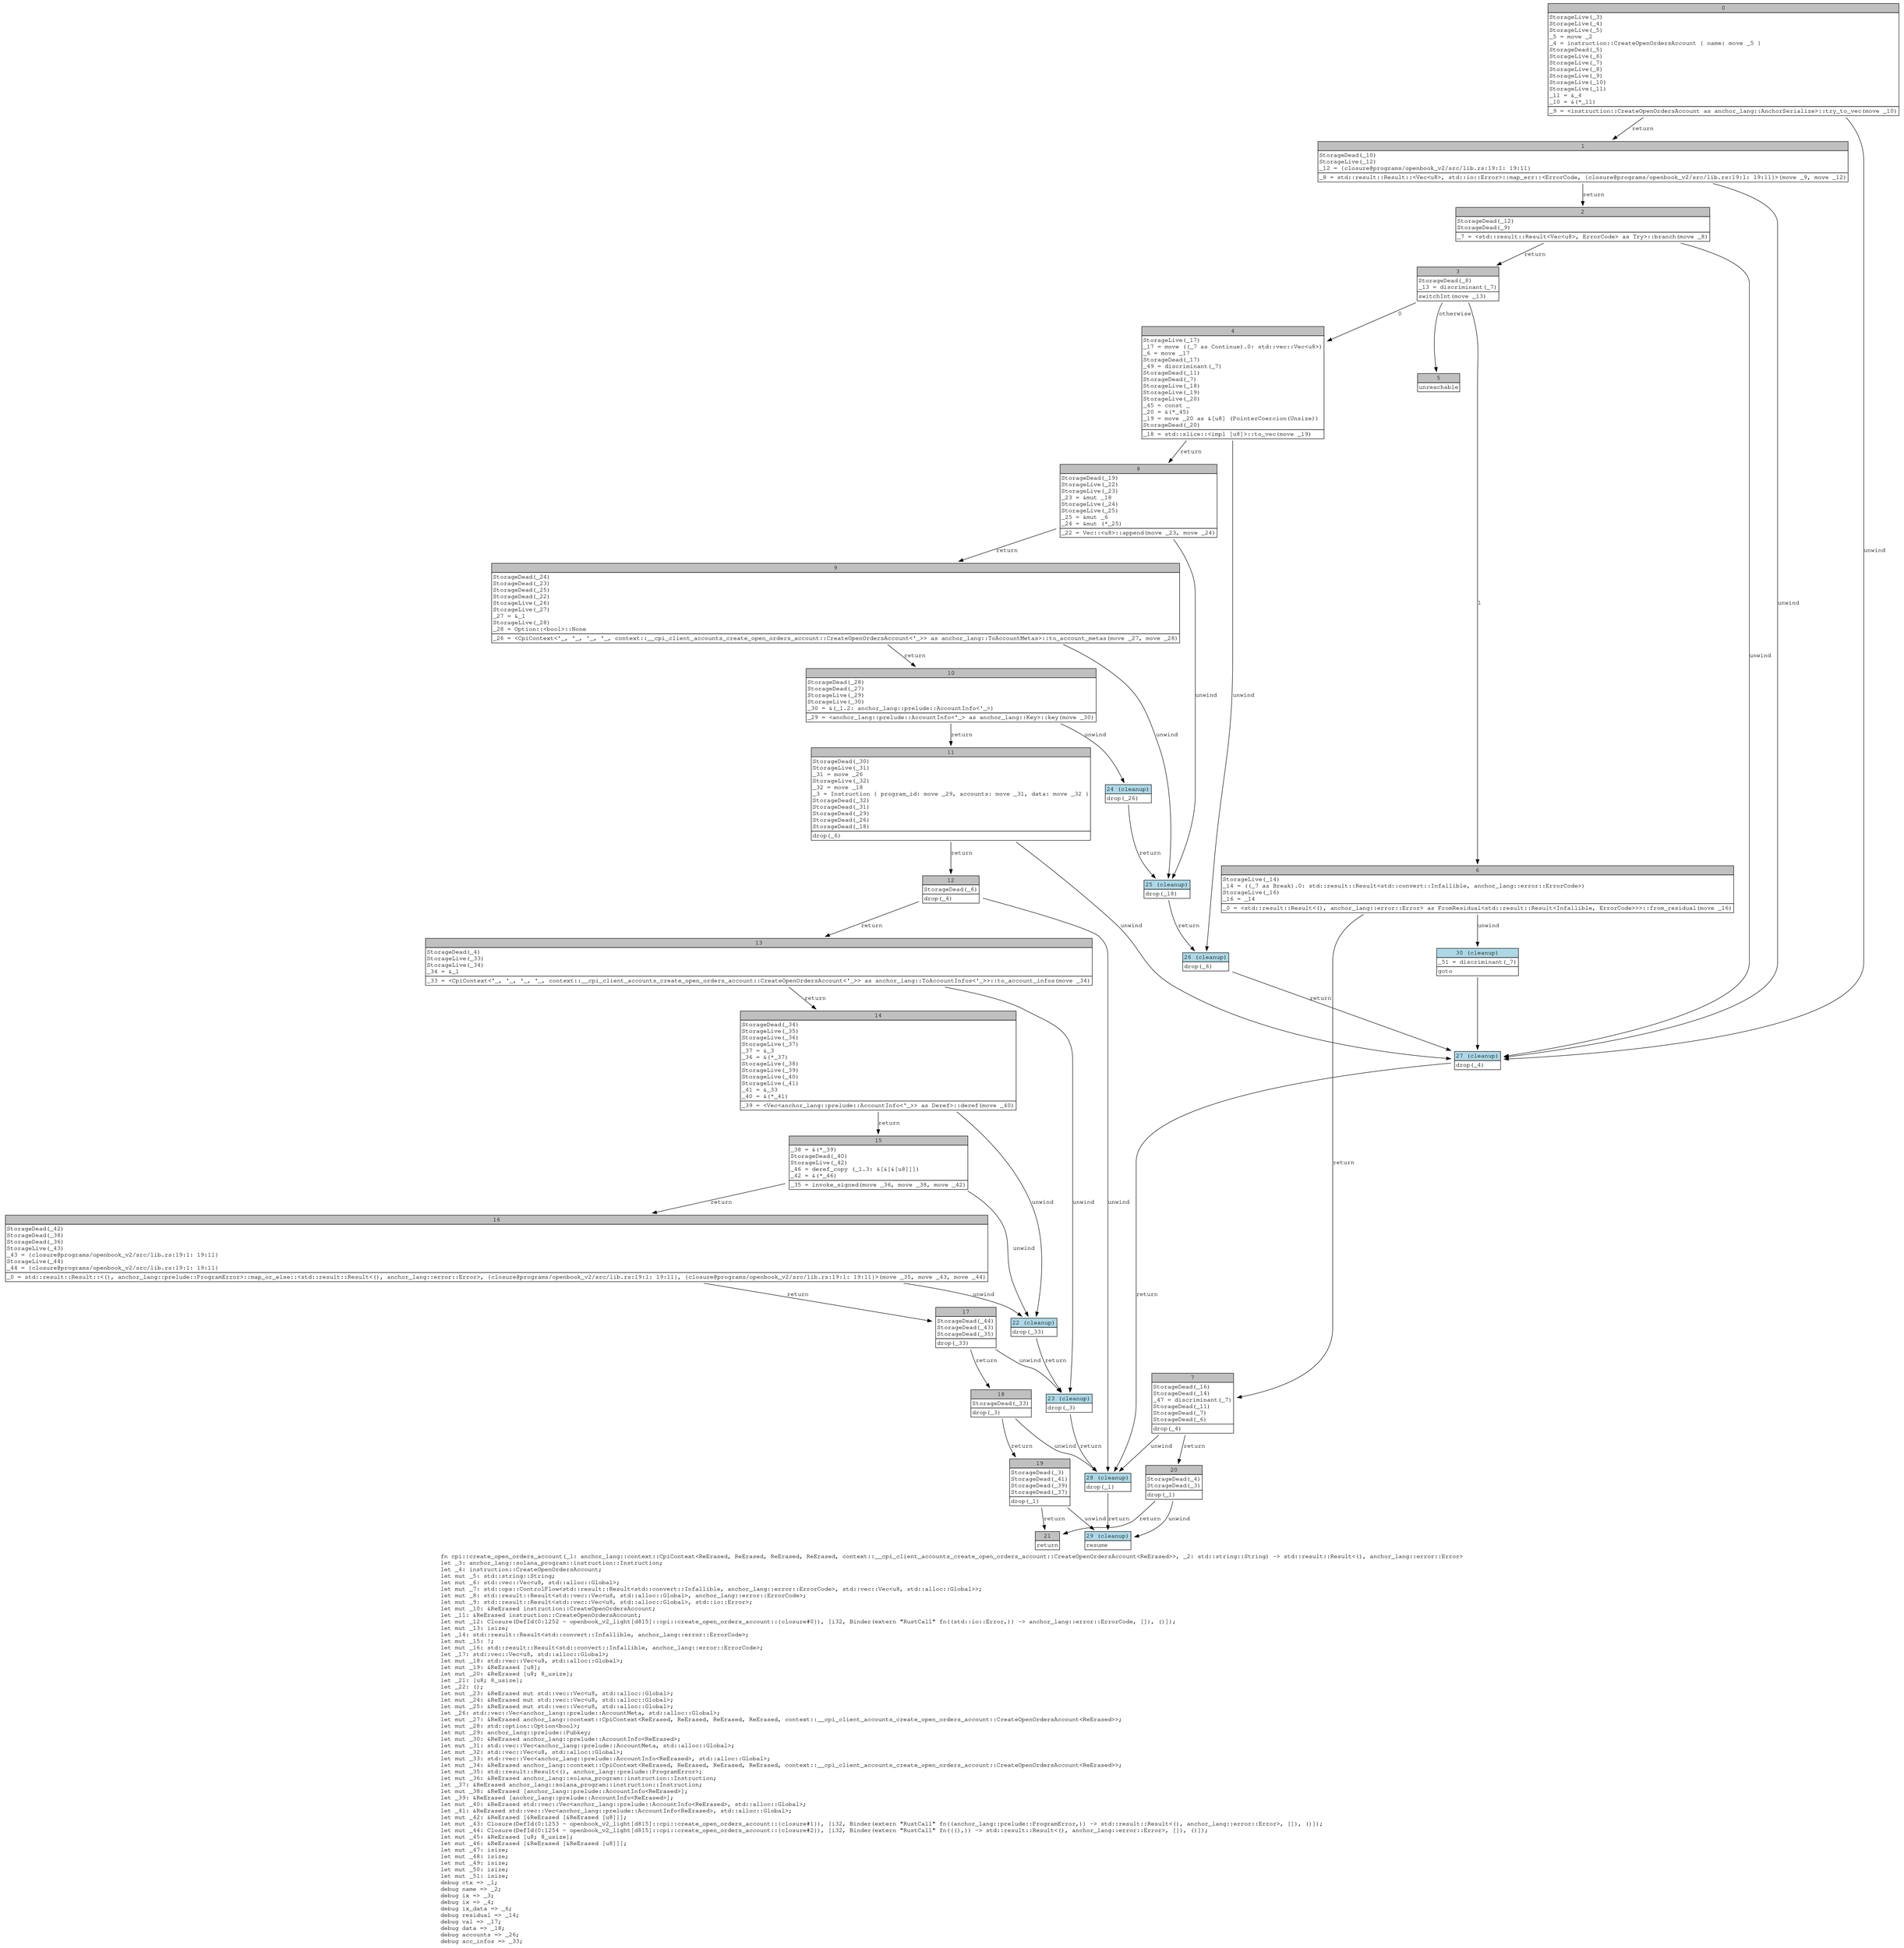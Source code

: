 digraph Mir_0_1247 {
    graph [fontname="Courier, monospace"];
    node [fontname="Courier, monospace"];
    edge [fontname="Courier, monospace"];
    label=<fn cpi::create_open_orders_account(_1: anchor_lang::context::CpiContext&lt;ReErased, ReErased, ReErased, ReErased, context::__cpi_client_accounts_create_open_orders_account::CreateOpenOrdersAccount&lt;ReErased&gt;&gt;, _2: std::string::String) -&gt; std::result::Result&lt;(), anchor_lang::error::Error&gt;<br align="left"/>let _3: anchor_lang::solana_program::instruction::Instruction;<br align="left"/>let _4: instruction::CreateOpenOrdersAccount;<br align="left"/>let mut _5: std::string::String;<br align="left"/>let mut _6: std::vec::Vec&lt;u8, std::alloc::Global&gt;;<br align="left"/>let mut _7: std::ops::ControlFlow&lt;std::result::Result&lt;std::convert::Infallible, anchor_lang::error::ErrorCode&gt;, std::vec::Vec&lt;u8, std::alloc::Global&gt;&gt;;<br align="left"/>let mut _8: std::result::Result&lt;std::vec::Vec&lt;u8, std::alloc::Global&gt;, anchor_lang::error::ErrorCode&gt;;<br align="left"/>let mut _9: std::result::Result&lt;std::vec::Vec&lt;u8, std::alloc::Global&gt;, std::io::Error&gt;;<br align="left"/>let mut _10: &amp;ReErased instruction::CreateOpenOrdersAccount;<br align="left"/>let _11: &amp;ReErased instruction::CreateOpenOrdersAccount;<br align="left"/>let mut _12: Closure(DefId(0:1252 ~ openbook_v2_light[d815]::cpi::create_open_orders_account::{closure#0}), [i32, Binder(extern &quot;RustCall&quot; fn((std::io::Error,)) -&gt; anchor_lang::error::ErrorCode, []), ()]);<br align="left"/>let mut _13: isize;<br align="left"/>let _14: std::result::Result&lt;std::convert::Infallible, anchor_lang::error::ErrorCode&gt;;<br align="left"/>let mut _15: !;<br align="left"/>let mut _16: std::result::Result&lt;std::convert::Infallible, anchor_lang::error::ErrorCode&gt;;<br align="left"/>let _17: std::vec::Vec&lt;u8, std::alloc::Global&gt;;<br align="left"/>let mut _18: std::vec::Vec&lt;u8, std::alloc::Global&gt;;<br align="left"/>let mut _19: &amp;ReErased [u8];<br align="left"/>let mut _20: &amp;ReErased [u8; 8_usize];<br align="left"/>let _21: [u8; 8_usize];<br align="left"/>let _22: ();<br align="left"/>let mut _23: &amp;ReErased mut std::vec::Vec&lt;u8, std::alloc::Global&gt;;<br align="left"/>let mut _24: &amp;ReErased mut std::vec::Vec&lt;u8, std::alloc::Global&gt;;<br align="left"/>let mut _25: &amp;ReErased mut std::vec::Vec&lt;u8, std::alloc::Global&gt;;<br align="left"/>let _26: std::vec::Vec&lt;anchor_lang::prelude::AccountMeta, std::alloc::Global&gt;;<br align="left"/>let mut _27: &amp;ReErased anchor_lang::context::CpiContext&lt;ReErased, ReErased, ReErased, ReErased, context::__cpi_client_accounts_create_open_orders_account::CreateOpenOrdersAccount&lt;ReErased&gt;&gt;;<br align="left"/>let mut _28: std::option::Option&lt;bool&gt;;<br align="left"/>let mut _29: anchor_lang::prelude::Pubkey;<br align="left"/>let mut _30: &amp;ReErased anchor_lang::prelude::AccountInfo&lt;ReErased&gt;;<br align="left"/>let mut _31: std::vec::Vec&lt;anchor_lang::prelude::AccountMeta, std::alloc::Global&gt;;<br align="left"/>let mut _32: std::vec::Vec&lt;u8, std::alloc::Global&gt;;<br align="left"/>let mut _33: std::vec::Vec&lt;anchor_lang::prelude::AccountInfo&lt;ReErased&gt;, std::alloc::Global&gt;;<br align="left"/>let mut _34: &amp;ReErased anchor_lang::context::CpiContext&lt;ReErased, ReErased, ReErased, ReErased, context::__cpi_client_accounts_create_open_orders_account::CreateOpenOrdersAccount&lt;ReErased&gt;&gt;;<br align="left"/>let mut _35: std::result::Result&lt;(), anchor_lang::prelude::ProgramError&gt;;<br align="left"/>let mut _36: &amp;ReErased anchor_lang::solana_program::instruction::Instruction;<br align="left"/>let _37: &amp;ReErased anchor_lang::solana_program::instruction::Instruction;<br align="left"/>let mut _38: &amp;ReErased [anchor_lang::prelude::AccountInfo&lt;ReErased&gt;];<br align="left"/>let _39: &amp;ReErased [anchor_lang::prelude::AccountInfo&lt;ReErased&gt;];<br align="left"/>let mut _40: &amp;ReErased std::vec::Vec&lt;anchor_lang::prelude::AccountInfo&lt;ReErased&gt;, std::alloc::Global&gt;;<br align="left"/>let _41: &amp;ReErased std::vec::Vec&lt;anchor_lang::prelude::AccountInfo&lt;ReErased&gt;, std::alloc::Global&gt;;<br align="left"/>let mut _42: &amp;ReErased [&amp;ReErased [&amp;ReErased [u8]]];<br align="left"/>let mut _43: Closure(DefId(0:1253 ~ openbook_v2_light[d815]::cpi::create_open_orders_account::{closure#1}), [i32, Binder(extern &quot;RustCall&quot; fn((anchor_lang::prelude::ProgramError,)) -&gt; std::result::Result&lt;(), anchor_lang::error::Error&gt;, []), ()]);<br align="left"/>let mut _44: Closure(DefId(0:1254 ~ openbook_v2_light[d815]::cpi::create_open_orders_account::{closure#2}), [i32, Binder(extern &quot;RustCall&quot; fn(((),)) -&gt; std::result::Result&lt;(), anchor_lang::error::Error&gt;, []), ()]);<br align="left"/>let mut _45: &amp;ReErased [u8; 8_usize];<br align="left"/>let mut _46: &amp;ReErased [&amp;ReErased [&amp;ReErased [u8]]];<br align="left"/>let mut _47: isize;<br align="left"/>let mut _48: isize;<br align="left"/>let mut _49: isize;<br align="left"/>let mut _50: isize;<br align="left"/>let mut _51: isize;<br align="left"/>debug ctx =&gt; _1;<br align="left"/>debug name =&gt; _2;<br align="left"/>debug ix =&gt; _3;<br align="left"/>debug ix =&gt; _4;<br align="left"/>debug ix_data =&gt; _6;<br align="left"/>debug residual =&gt; _14;<br align="left"/>debug val =&gt; _17;<br align="left"/>debug data =&gt; _18;<br align="left"/>debug accounts =&gt; _26;<br align="left"/>debug acc_infos =&gt; _33;<br align="left"/>>;
    bb0__0_1247 [shape="none", label=<<table border="0" cellborder="1" cellspacing="0"><tr><td bgcolor="gray" align="center" colspan="1">0</td></tr><tr><td align="left" balign="left">StorageLive(_3)<br/>StorageLive(_4)<br/>StorageLive(_5)<br/>_5 = move _2<br/>_4 = instruction::CreateOpenOrdersAccount { name: move _5 }<br/>StorageDead(_5)<br/>StorageLive(_6)<br/>StorageLive(_7)<br/>StorageLive(_8)<br/>StorageLive(_9)<br/>StorageLive(_10)<br/>StorageLive(_11)<br/>_11 = &amp;_4<br/>_10 = &amp;(*_11)<br/></td></tr><tr><td align="left">_9 = &lt;instruction::CreateOpenOrdersAccount as anchor_lang::AnchorSerialize&gt;::try_to_vec(move _10)</td></tr></table>>];
    bb1__0_1247 [shape="none", label=<<table border="0" cellborder="1" cellspacing="0"><tr><td bgcolor="gray" align="center" colspan="1">1</td></tr><tr><td align="left" balign="left">StorageDead(_10)<br/>StorageLive(_12)<br/>_12 = {closure@programs/openbook_v2/src/lib.rs:19:1: 19:11}<br/></td></tr><tr><td align="left">_8 = std::result::Result::&lt;Vec&lt;u8&gt;, std::io::Error&gt;::map_err::&lt;ErrorCode, {closure@programs/openbook_v2/src/lib.rs:19:1: 19:11}&gt;(move _9, move _12)</td></tr></table>>];
    bb2__0_1247 [shape="none", label=<<table border="0" cellborder="1" cellspacing="0"><tr><td bgcolor="gray" align="center" colspan="1">2</td></tr><tr><td align="left" balign="left">StorageDead(_12)<br/>StorageDead(_9)<br/></td></tr><tr><td align="left">_7 = &lt;std::result::Result&lt;Vec&lt;u8&gt;, ErrorCode&gt; as Try&gt;::branch(move _8)</td></tr></table>>];
    bb3__0_1247 [shape="none", label=<<table border="0" cellborder="1" cellspacing="0"><tr><td bgcolor="gray" align="center" colspan="1">3</td></tr><tr><td align="left" balign="left">StorageDead(_8)<br/>_13 = discriminant(_7)<br/></td></tr><tr><td align="left">switchInt(move _13)</td></tr></table>>];
    bb4__0_1247 [shape="none", label=<<table border="0" cellborder="1" cellspacing="0"><tr><td bgcolor="gray" align="center" colspan="1">4</td></tr><tr><td align="left" balign="left">StorageLive(_17)<br/>_17 = move ((_7 as Continue).0: std::vec::Vec&lt;u8&gt;)<br/>_6 = move _17<br/>StorageDead(_17)<br/>_49 = discriminant(_7)<br/>StorageDead(_11)<br/>StorageDead(_7)<br/>StorageLive(_18)<br/>StorageLive(_19)<br/>StorageLive(_20)<br/>_45 = const _<br/>_20 = &amp;(*_45)<br/>_19 = move _20 as &amp;[u8] (PointerCoercion(Unsize))<br/>StorageDead(_20)<br/></td></tr><tr><td align="left">_18 = std::slice::&lt;impl [u8]&gt;::to_vec(move _19)</td></tr></table>>];
    bb5__0_1247 [shape="none", label=<<table border="0" cellborder="1" cellspacing="0"><tr><td bgcolor="gray" align="center" colspan="1">5</td></tr><tr><td align="left">unreachable</td></tr></table>>];
    bb6__0_1247 [shape="none", label=<<table border="0" cellborder="1" cellspacing="0"><tr><td bgcolor="gray" align="center" colspan="1">6</td></tr><tr><td align="left" balign="left">StorageLive(_14)<br/>_14 = ((_7 as Break).0: std::result::Result&lt;std::convert::Infallible, anchor_lang::error::ErrorCode&gt;)<br/>StorageLive(_16)<br/>_16 = _14<br/></td></tr><tr><td align="left">_0 = &lt;std::result::Result&lt;(), anchor_lang::error::Error&gt; as FromResidual&lt;std::result::Result&lt;Infallible, ErrorCode&gt;&gt;&gt;::from_residual(move _16)</td></tr></table>>];
    bb7__0_1247 [shape="none", label=<<table border="0" cellborder="1" cellspacing="0"><tr><td bgcolor="gray" align="center" colspan="1">7</td></tr><tr><td align="left" balign="left">StorageDead(_16)<br/>StorageDead(_14)<br/>_47 = discriminant(_7)<br/>StorageDead(_11)<br/>StorageDead(_7)<br/>StorageDead(_6)<br/></td></tr><tr><td align="left">drop(_4)</td></tr></table>>];
    bb8__0_1247 [shape="none", label=<<table border="0" cellborder="1" cellspacing="0"><tr><td bgcolor="gray" align="center" colspan="1">8</td></tr><tr><td align="left" balign="left">StorageDead(_19)<br/>StorageLive(_22)<br/>StorageLive(_23)<br/>_23 = &amp;mut _18<br/>StorageLive(_24)<br/>StorageLive(_25)<br/>_25 = &amp;mut _6<br/>_24 = &amp;mut (*_25)<br/></td></tr><tr><td align="left">_22 = Vec::&lt;u8&gt;::append(move _23, move _24)</td></tr></table>>];
    bb9__0_1247 [shape="none", label=<<table border="0" cellborder="1" cellspacing="0"><tr><td bgcolor="gray" align="center" colspan="1">9</td></tr><tr><td align="left" balign="left">StorageDead(_24)<br/>StorageDead(_23)<br/>StorageDead(_25)<br/>StorageDead(_22)<br/>StorageLive(_26)<br/>StorageLive(_27)<br/>_27 = &amp;_1<br/>StorageLive(_28)<br/>_28 = Option::&lt;bool&gt;::None<br/></td></tr><tr><td align="left">_26 = &lt;CpiContext&lt;'_, '_, '_, '_, context::__cpi_client_accounts_create_open_orders_account::CreateOpenOrdersAccount&lt;'_&gt;&gt; as anchor_lang::ToAccountMetas&gt;::to_account_metas(move _27, move _28)</td></tr></table>>];
    bb10__0_1247 [shape="none", label=<<table border="0" cellborder="1" cellspacing="0"><tr><td bgcolor="gray" align="center" colspan="1">10</td></tr><tr><td align="left" balign="left">StorageDead(_28)<br/>StorageDead(_27)<br/>StorageLive(_29)<br/>StorageLive(_30)<br/>_30 = &amp;(_1.2: anchor_lang::prelude::AccountInfo&lt;'_&gt;)<br/></td></tr><tr><td align="left">_29 = &lt;anchor_lang::prelude::AccountInfo&lt;'_&gt; as anchor_lang::Key&gt;::key(move _30)</td></tr></table>>];
    bb11__0_1247 [shape="none", label=<<table border="0" cellborder="1" cellspacing="0"><tr><td bgcolor="gray" align="center" colspan="1">11</td></tr><tr><td align="left" balign="left">StorageDead(_30)<br/>StorageLive(_31)<br/>_31 = move _26<br/>StorageLive(_32)<br/>_32 = move _18<br/>_3 = Instruction { program_id: move _29, accounts: move _31, data: move _32 }<br/>StorageDead(_32)<br/>StorageDead(_31)<br/>StorageDead(_29)<br/>StorageDead(_26)<br/>StorageDead(_18)<br/></td></tr><tr><td align="left">drop(_6)</td></tr></table>>];
    bb12__0_1247 [shape="none", label=<<table border="0" cellborder="1" cellspacing="0"><tr><td bgcolor="gray" align="center" colspan="1">12</td></tr><tr><td align="left" balign="left">StorageDead(_6)<br/></td></tr><tr><td align="left">drop(_4)</td></tr></table>>];
    bb13__0_1247 [shape="none", label=<<table border="0" cellborder="1" cellspacing="0"><tr><td bgcolor="gray" align="center" colspan="1">13</td></tr><tr><td align="left" balign="left">StorageDead(_4)<br/>StorageLive(_33)<br/>StorageLive(_34)<br/>_34 = &amp;_1<br/></td></tr><tr><td align="left">_33 = &lt;CpiContext&lt;'_, '_, '_, '_, context::__cpi_client_accounts_create_open_orders_account::CreateOpenOrdersAccount&lt;'_&gt;&gt; as anchor_lang::ToAccountInfos&lt;'_&gt;&gt;::to_account_infos(move _34)</td></tr></table>>];
    bb14__0_1247 [shape="none", label=<<table border="0" cellborder="1" cellspacing="0"><tr><td bgcolor="gray" align="center" colspan="1">14</td></tr><tr><td align="left" balign="left">StorageDead(_34)<br/>StorageLive(_35)<br/>StorageLive(_36)<br/>StorageLive(_37)<br/>_37 = &amp;_3<br/>_36 = &amp;(*_37)<br/>StorageLive(_38)<br/>StorageLive(_39)<br/>StorageLive(_40)<br/>StorageLive(_41)<br/>_41 = &amp;_33<br/>_40 = &amp;(*_41)<br/></td></tr><tr><td align="left">_39 = &lt;Vec&lt;anchor_lang::prelude::AccountInfo&lt;'_&gt;&gt; as Deref&gt;::deref(move _40)</td></tr></table>>];
    bb15__0_1247 [shape="none", label=<<table border="0" cellborder="1" cellspacing="0"><tr><td bgcolor="gray" align="center" colspan="1">15</td></tr><tr><td align="left" balign="left">_38 = &amp;(*_39)<br/>StorageDead(_40)<br/>StorageLive(_42)<br/>_46 = deref_copy (_1.3: &amp;[&amp;[&amp;[u8]]])<br/>_42 = &amp;(*_46)<br/></td></tr><tr><td align="left">_35 = invoke_signed(move _36, move _38, move _42)</td></tr></table>>];
    bb16__0_1247 [shape="none", label=<<table border="0" cellborder="1" cellspacing="0"><tr><td bgcolor="gray" align="center" colspan="1">16</td></tr><tr><td align="left" balign="left">StorageDead(_42)<br/>StorageDead(_38)<br/>StorageDead(_36)<br/>StorageLive(_43)<br/>_43 = {closure@programs/openbook_v2/src/lib.rs:19:1: 19:11}<br/>StorageLive(_44)<br/>_44 = {closure@programs/openbook_v2/src/lib.rs:19:1: 19:11}<br/></td></tr><tr><td align="left">_0 = std::result::Result::&lt;(), anchor_lang::prelude::ProgramError&gt;::map_or_else::&lt;std::result::Result&lt;(), anchor_lang::error::Error&gt;, {closure@programs/openbook_v2/src/lib.rs:19:1: 19:11}, {closure@programs/openbook_v2/src/lib.rs:19:1: 19:11}&gt;(move _35, move _43, move _44)</td></tr></table>>];
    bb17__0_1247 [shape="none", label=<<table border="0" cellborder="1" cellspacing="0"><tr><td bgcolor="gray" align="center" colspan="1">17</td></tr><tr><td align="left" balign="left">StorageDead(_44)<br/>StorageDead(_43)<br/>StorageDead(_35)<br/></td></tr><tr><td align="left">drop(_33)</td></tr></table>>];
    bb18__0_1247 [shape="none", label=<<table border="0" cellborder="1" cellspacing="0"><tr><td bgcolor="gray" align="center" colspan="1">18</td></tr><tr><td align="left" balign="left">StorageDead(_33)<br/></td></tr><tr><td align="left">drop(_3)</td></tr></table>>];
    bb19__0_1247 [shape="none", label=<<table border="0" cellborder="1" cellspacing="0"><tr><td bgcolor="gray" align="center" colspan="1">19</td></tr><tr><td align="left" balign="left">StorageDead(_3)<br/>StorageDead(_41)<br/>StorageDead(_39)<br/>StorageDead(_37)<br/></td></tr><tr><td align="left">drop(_1)</td></tr></table>>];
    bb20__0_1247 [shape="none", label=<<table border="0" cellborder="1" cellspacing="0"><tr><td bgcolor="gray" align="center" colspan="1">20</td></tr><tr><td align="left" balign="left">StorageDead(_4)<br/>StorageDead(_3)<br/></td></tr><tr><td align="left">drop(_1)</td></tr></table>>];
    bb21__0_1247 [shape="none", label=<<table border="0" cellborder="1" cellspacing="0"><tr><td bgcolor="gray" align="center" colspan="1">21</td></tr><tr><td align="left">return</td></tr></table>>];
    bb22__0_1247 [shape="none", label=<<table border="0" cellborder="1" cellspacing="0"><tr><td bgcolor="lightblue" align="center" colspan="1">22 (cleanup)</td></tr><tr><td align="left">drop(_33)</td></tr></table>>];
    bb23__0_1247 [shape="none", label=<<table border="0" cellborder="1" cellspacing="0"><tr><td bgcolor="lightblue" align="center" colspan="1">23 (cleanup)</td></tr><tr><td align="left">drop(_3)</td></tr></table>>];
    bb24__0_1247 [shape="none", label=<<table border="0" cellborder="1" cellspacing="0"><tr><td bgcolor="lightblue" align="center" colspan="1">24 (cleanup)</td></tr><tr><td align="left">drop(_26)</td></tr></table>>];
    bb25__0_1247 [shape="none", label=<<table border="0" cellborder="1" cellspacing="0"><tr><td bgcolor="lightblue" align="center" colspan="1">25 (cleanup)</td></tr><tr><td align="left">drop(_18)</td></tr></table>>];
    bb26__0_1247 [shape="none", label=<<table border="0" cellborder="1" cellspacing="0"><tr><td bgcolor="lightblue" align="center" colspan="1">26 (cleanup)</td></tr><tr><td align="left">drop(_6)</td></tr></table>>];
    bb27__0_1247 [shape="none", label=<<table border="0" cellborder="1" cellspacing="0"><tr><td bgcolor="lightblue" align="center" colspan="1">27 (cleanup)</td></tr><tr><td align="left">drop(_4)</td></tr></table>>];
    bb28__0_1247 [shape="none", label=<<table border="0" cellborder="1" cellspacing="0"><tr><td bgcolor="lightblue" align="center" colspan="1">28 (cleanup)</td></tr><tr><td align="left">drop(_1)</td></tr></table>>];
    bb29__0_1247 [shape="none", label=<<table border="0" cellborder="1" cellspacing="0"><tr><td bgcolor="lightblue" align="center" colspan="1">29 (cleanup)</td></tr><tr><td align="left">resume</td></tr></table>>];
    bb30__0_1247 [shape="none", label=<<table border="0" cellborder="1" cellspacing="0"><tr><td bgcolor="lightblue" align="center" colspan="1">30 (cleanup)</td></tr><tr><td align="left" balign="left">_51 = discriminant(_7)<br/></td></tr><tr><td align="left">goto</td></tr></table>>];
    bb0__0_1247 -> bb1__0_1247 [label="return"];
    bb0__0_1247 -> bb27__0_1247 [label="unwind"];
    bb1__0_1247 -> bb2__0_1247 [label="return"];
    bb1__0_1247 -> bb27__0_1247 [label="unwind"];
    bb2__0_1247 -> bb3__0_1247 [label="return"];
    bb2__0_1247 -> bb27__0_1247 [label="unwind"];
    bb3__0_1247 -> bb4__0_1247 [label="0"];
    bb3__0_1247 -> bb6__0_1247 [label="1"];
    bb3__0_1247 -> bb5__0_1247 [label="otherwise"];
    bb4__0_1247 -> bb8__0_1247 [label="return"];
    bb4__0_1247 -> bb26__0_1247 [label="unwind"];
    bb6__0_1247 -> bb7__0_1247 [label="return"];
    bb6__0_1247 -> bb30__0_1247 [label="unwind"];
    bb7__0_1247 -> bb20__0_1247 [label="return"];
    bb7__0_1247 -> bb28__0_1247 [label="unwind"];
    bb8__0_1247 -> bb9__0_1247 [label="return"];
    bb8__0_1247 -> bb25__0_1247 [label="unwind"];
    bb9__0_1247 -> bb10__0_1247 [label="return"];
    bb9__0_1247 -> bb25__0_1247 [label="unwind"];
    bb10__0_1247 -> bb11__0_1247 [label="return"];
    bb10__0_1247 -> bb24__0_1247 [label="unwind"];
    bb11__0_1247 -> bb12__0_1247 [label="return"];
    bb11__0_1247 -> bb27__0_1247 [label="unwind"];
    bb12__0_1247 -> bb13__0_1247 [label="return"];
    bb12__0_1247 -> bb28__0_1247 [label="unwind"];
    bb13__0_1247 -> bb14__0_1247 [label="return"];
    bb13__0_1247 -> bb23__0_1247 [label="unwind"];
    bb14__0_1247 -> bb15__0_1247 [label="return"];
    bb14__0_1247 -> bb22__0_1247 [label="unwind"];
    bb15__0_1247 -> bb16__0_1247 [label="return"];
    bb15__0_1247 -> bb22__0_1247 [label="unwind"];
    bb16__0_1247 -> bb17__0_1247 [label="return"];
    bb16__0_1247 -> bb22__0_1247 [label="unwind"];
    bb17__0_1247 -> bb18__0_1247 [label="return"];
    bb17__0_1247 -> bb23__0_1247 [label="unwind"];
    bb18__0_1247 -> bb19__0_1247 [label="return"];
    bb18__0_1247 -> bb28__0_1247 [label="unwind"];
    bb19__0_1247 -> bb21__0_1247 [label="return"];
    bb19__0_1247 -> bb29__0_1247 [label="unwind"];
    bb20__0_1247 -> bb21__0_1247 [label="return"];
    bb20__0_1247 -> bb29__0_1247 [label="unwind"];
    bb22__0_1247 -> bb23__0_1247 [label="return"];
    bb23__0_1247 -> bb28__0_1247 [label="return"];
    bb24__0_1247 -> bb25__0_1247 [label="return"];
    bb25__0_1247 -> bb26__0_1247 [label="return"];
    bb26__0_1247 -> bb27__0_1247 [label="return"];
    bb27__0_1247 -> bb28__0_1247 [label="return"];
    bb28__0_1247 -> bb29__0_1247 [label="return"];
    bb30__0_1247 -> bb27__0_1247 [label=""];
}
